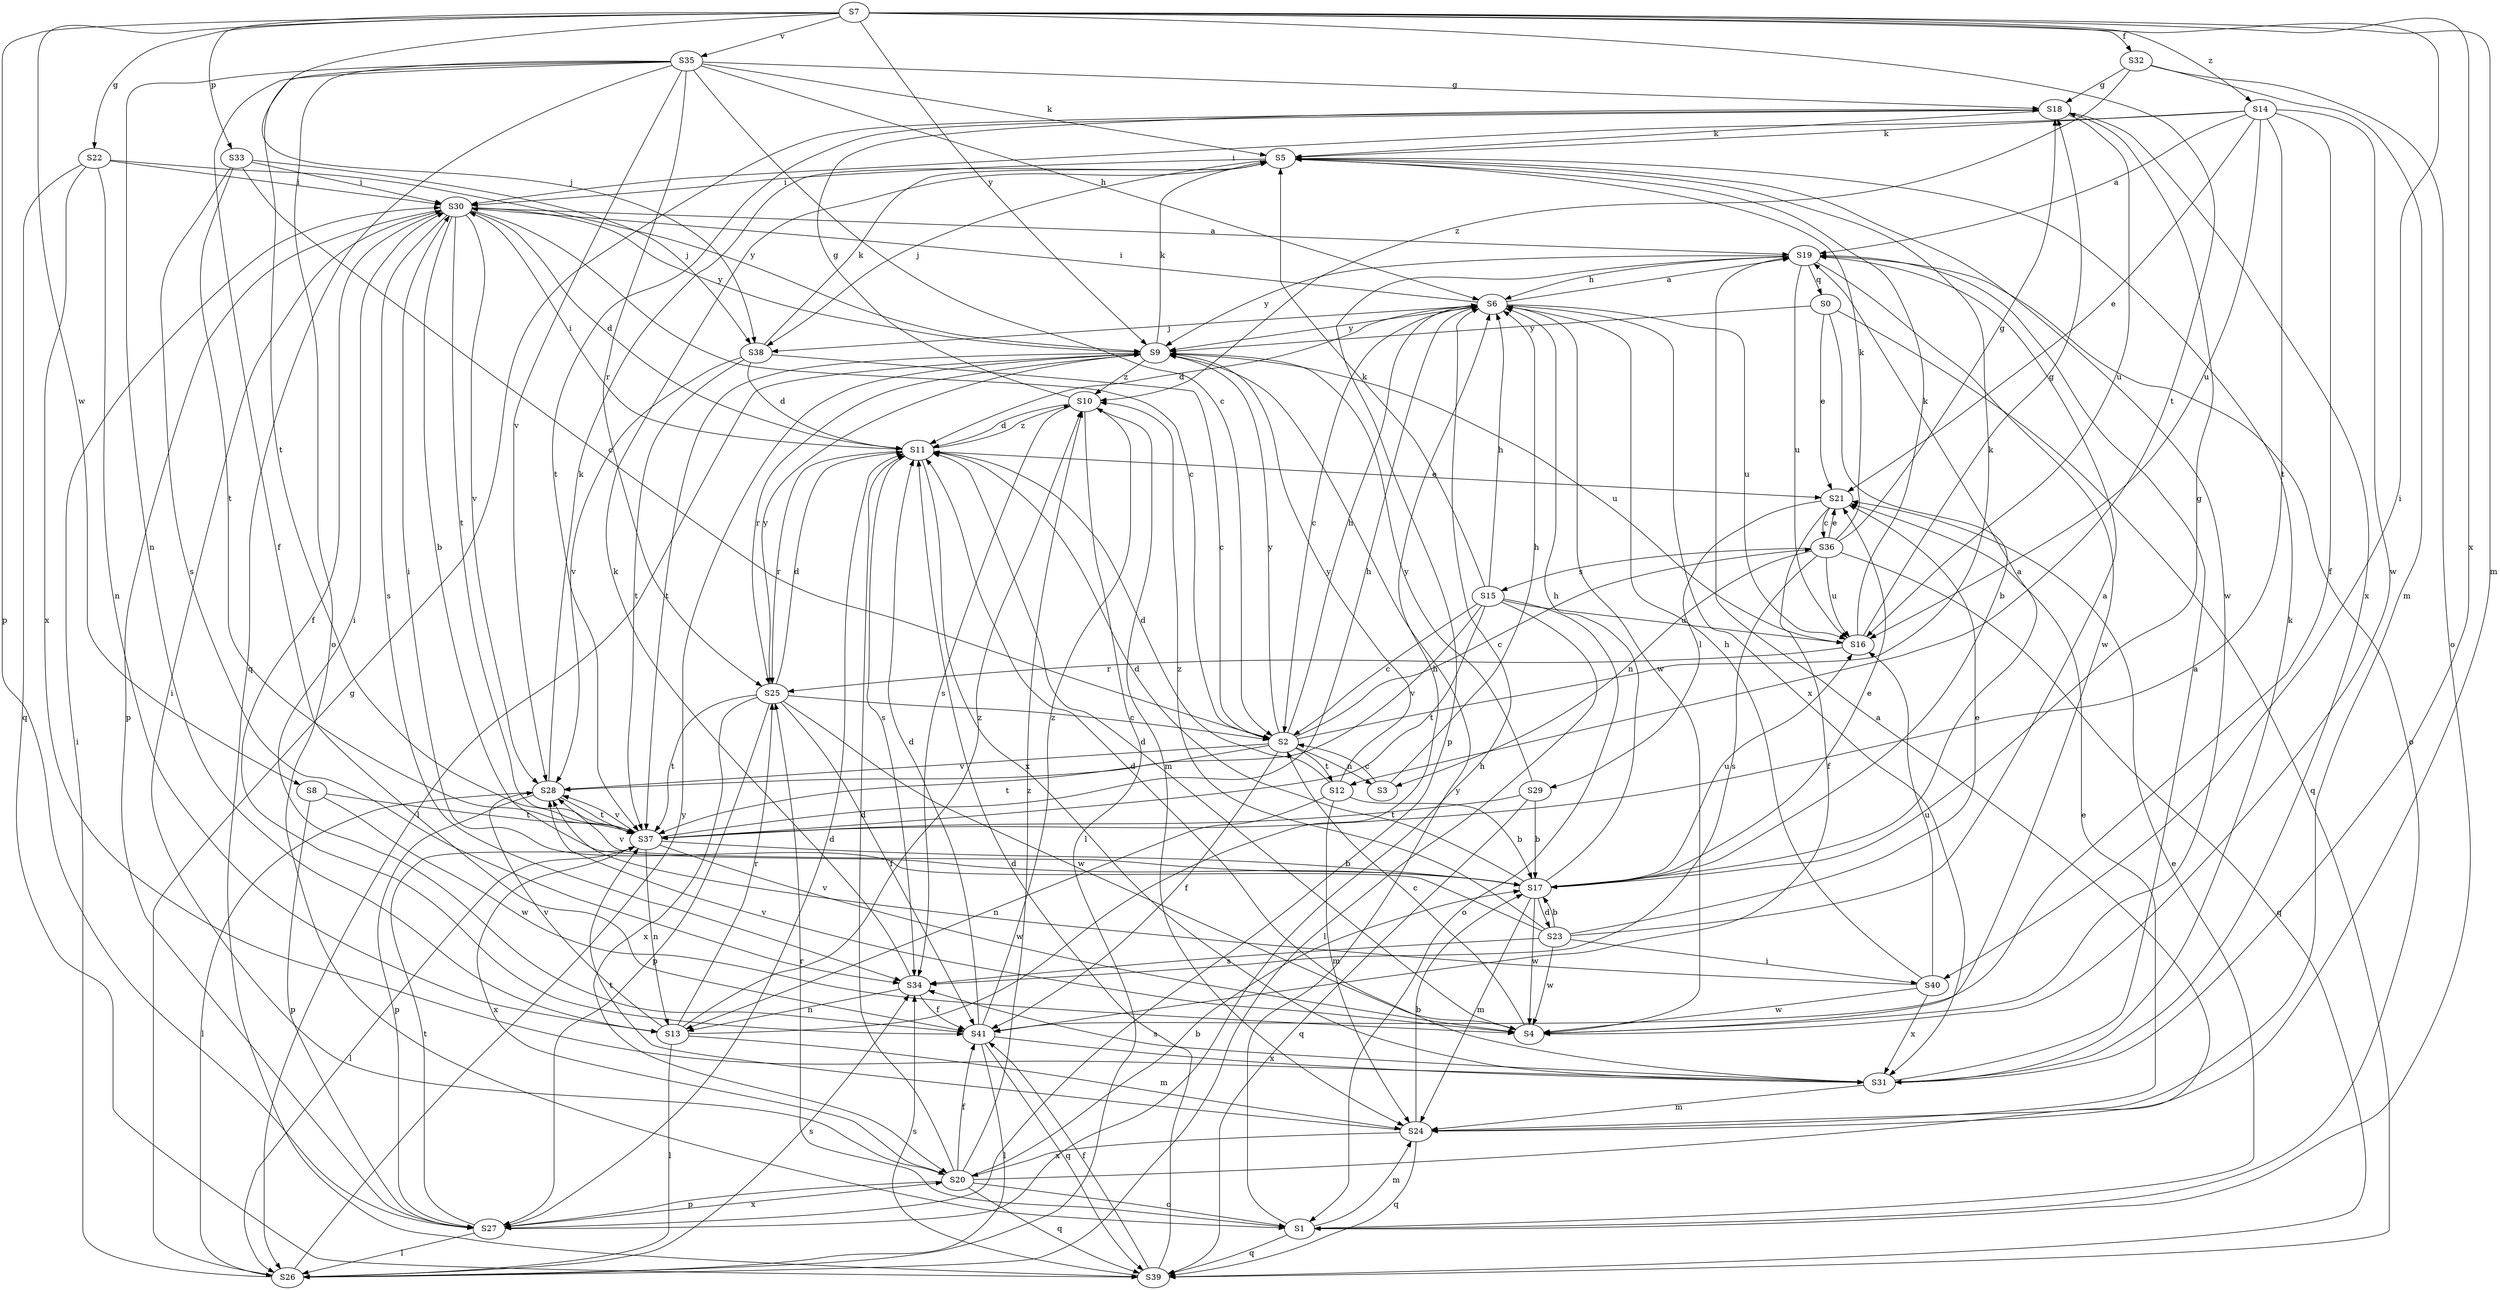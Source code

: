 strict digraph  {
S7;
S19;
S17;
S36;
S2;
S23;
S11;
S21;
S32;
S41;
S22;
S18;
S6;
S40;
S30;
S38;
S5;
S29;
S26;
S24;
S3;
S13;
S1;
S33;
S27;
S0;
S39;
S25;
S15;
S34;
S12;
S37;
S16;
S35;
S28;
S8;
S4;
S31;
S20;
S9;
S14;
S10;
S7 -> S32  [label=f];
S7 -> S22  [label=g];
S7 -> S40  [label=i];
S7 -> S38  [label=j];
S7 -> S24  [label=m];
S7 -> S33  [label=p];
S7 -> S27  [label=p];
S7 -> S12  [label=t];
S7 -> S35  [label=v];
S7 -> S8  [label=w];
S7 -> S31  [label=x];
S7 -> S9  [label=y];
S7 -> S14  [label=z];
S19 -> S6  [label=h];
S19 -> S1  [label=o];
S19 -> S27  [label=p];
S19 -> S0  [label=q];
S19 -> S16  [label=u];
S19 -> S4  [label=w];
S19 -> S9  [label=y];
S17 -> S19  [label=a];
S17 -> S23  [label=d];
S17 -> S11  [label=d];
S17 -> S21  [label=e];
S17 -> S18  [label=g];
S17 -> S6  [label=h];
S17 -> S24  [label=m];
S17 -> S16  [label=u];
S17 -> S28  [label=v];
S17 -> S4  [label=w];
S36 -> S21  [label=e];
S36 -> S18  [label=g];
S36 -> S5  [label=k];
S36 -> S3  [label=n];
S36 -> S39  [label=q];
S36 -> S15  [label=s];
S36 -> S34  [label=s];
S36 -> S16  [label=u];
S2 -> S36  [label=c];
S2 -> S41  [label=f];
S2 -> S6  [label=h];
S2 -> S5  [label=k];
S2 -> S3  [label=n];
S2 -> S12  [label=t];
S2 -> S37  [label=t];
S2 -> S28  [label=v];
S2 -> S9  [label=y];
S23 -> S19  [label=a];
S23 -> S17  [label=b];
S23 -> S21  [label=e];
S23 -> S40  [label=i];
S23 -> S30  [label=i];
S23 -> S34  [label=s];
S23 -> S4  [label=w];
S23 -> S10  [label=z];
S11 -> S21  [label=e];
S11 -> S30  [label=i];
S11 -> S25  [label=r];
S11 -> S34  [label=s];
S11 -> S31  [label=x];
S11 -> S10  [label=z];
S21 -> S36  [label=c];
S21 -> S41  [label=f];
S21 -> S29  [label=l];
S32 -> S18  [label=g];
S32 -> S24  [label=m];
S32 -> S1  [label=o];
S32 -> S10  [label=z];
S41 -> S11  [label=d];
S41 -> S30  [label=i];
S41 -> S26  [label=l];
S41 -> S39  [label=q];
S41 -> S31  [label=x];
S41 -> S10  [label=z];
S22 -> S30  [label=i];
S22 -> S13  [label=n];
S22 -> S39  [label=q];
S22 -> S31  [label=x];
S22 -> S9  [label=y];
S18 -> S5  [label=k];
S18 -> S37  [label=t];
S18 -> S16  [label=u];
S18 -> S31  [label=x];
S6 -> S19  [label=a];
S6 -> S2  [label=c];
S6 -> S11  [label=d];
S6 -> S30  [label=i];
S6 -> S38  [label=j];
S6 -> S16  [label=u];
S6 -> S4  [label=w];
S6 -> S31  [label=x];
S6 -> S9  [label=y];
S40 -> S6  [label=h];
S40 -> S16  [label=u];
S40 -> S28  [label=v];
S40 -> S4  [label=w];
S40 -> S31  [label=x];
S30 -> S19  [label=a];
S30 -> S17  [label=b];
S30 -> S2  [label=c];
S30 -> S11  [label=d];
S30 -> S41  [label=f];
S30 -> S27  [label=p];
S30 -> S34  [label=s];
S30 -> S37  [label=t];
S30 -> S28  [label=v];
S30 -> S9  [label=y];
S38 -> S2  [label=c];
S38 -> S11  [label=d];
S38 -> S5  [label=k];
S38 -> S37  [label=t];
S38 -> S28  [label=v];
S5 -> S30  [label=i];
S5 -> S38  [label=j];
S5 -> S4  [label=w];
S29 -> S17  [label=b];
S29 -> S39  [label=q];
S29 -> S37  [label=t];
S29 -> S9  [label=y];
S26 -> S18  [label=g];
S26 -> S30  [label=i];
S26 -> S34  [label=s];
S26 -> S9  [label=y];
S24 -> S17  [label=b];
S24 -> S21  [label=e];
S24 -> S39  [label=q];
S24 -> S37  [label=t];
S24 -> S20  [label=x];
S3 -> S2  [label=c];
S3 -> S6  [label=h];
S13 -> S6  [label=h];
S13 -> S26  [label=l];
S13 -> S24  [label=m];
S13 -> S25  [label=r];
S13 -> S28  [label=v];
S13 -> S10  [label=z];
S1 -> S21  [label=e];
S1 -> S24  [label=m];
S1 -> S39  [label=q];
S1 -> S25  [label=r];
S1 -> S9  [label=y];
S33 -> S2  [label=c];
S33 -> S30  [label=i];
S33 -> S38  [label=j];
S33 -> S34  [label=s];
S33 -> S37  [label=t];
S27 -> S11  [label=d];
S27 -> S6  [label=h];
S27 -> S26  [label=l];
S27 -> S37  [label=t];
S27 -> S20  [label=x];
S0 -> S17  [label=b];
S0 -> S21  [label=e];
S0 -> S39  [label=q];
S0 -> S9  [label=y];
S39 -> S11  [label=d];
S39 -> S41  [label=f];
S39 -> S34  [label=s];
S25 -> S2  [label=c];
S25 -> S11  [label=d];
S25 -> S41  [label=f];
S25 -> S27  [label=p];
S25 -> S37  [label=t];
S25 -> S4  [label=w];
S25 -> S20  [label=x];
S25 -> S9  [label=y];
S15 -> S2  [label=c];
S15 -> S6  [label=h];
S15 -> S5  [label=k];
S15 -> S26  [label=l];
S15 -> S1  [label=o];
S15 -> S37  [label=t];
S15 -> S16  [label=u];
S15 -> S28  [label=v];
S34 -> S41  [label=f];
S34 -> S5  [label=k];
S34 -> S13  [label=n];
S12 -> S17  [label=b];
S12 -> S11  [label=d];
S12 -> S24  [label=m];
S12 -> S13  [label=n];
S12 -> S9  [label=y];
S37 -> S17  [label=b];
S37 -> S6  [label=h];
S37 -> S26  [label=l];
S37 -> S13  [label=n];
S37 -> S28  [label=v];
S37 -> S4  [label=w];
S37 -> S20  [label=x];
S16 -> S18  [label=g];
S16 -> S5  [label=k];
S16 -> S25  [label=r];
S35 -> S2  [label=c];
S35 -> S41  [label=f];
S35 -> S18  [label=g];
S35 -> S6  [label=h];
S35 -> S5  [label=k];
S35 -> S13  [label=n];
S35 -> S1  [label=o];
S35 -> S39  [label=q];
S35 -> S25  [label=r];
S35 -> S37  [label=t];
S35 -> S28  [label=v];
S28 -> S5  [label=k];
S28 -> S26  [label=l];
S28 -> S27  [label=p];
S28 -> S37  [label=t];
S8 -> S27  [label=p];
S8 -> S37  [label=t];
S8 -> S4  [label=w];
S4 -> S2  [label=c];
S4 -> S11  [label=d];
S4 -> S28  [label=v];
S31 -> S19  [label=a];
S31 -> S11  [label=d];
S31 -> S5  [label=k];
S31 -> S24  [label=m];
S31 -> S34  [label=s];
S20 -> S19  [label=a];
S20 -> S17  [label=b];
S20 -> S11  [label=d];
S20 -> S41  [label=f];
S20 -> S30  [label=i];
S20 -> S1  [label=o];
S20 -> S27  [label=p];
S20 -> S39  [label=q];
S20 -> S10  [label=z];
S9 -> S5  [label=k];
S9 -> S26  [label=l];
S9 -> S25  [label=r];
S9 -> S37  [label=t];
S9 -> S16  [label=u];
S9 -> S10  [label=z];
S14 -> S19  [label=a];
S14 -> S21  [label=e];
S14 -> S41  [label=f];
S14 -> S30  [label=i];
S14 -> S5  [label=k];
S14 -> S37  [label=t];
S14 -> S16  [label=u];
S14 -> S4  [label=w];
S10 -> S11  [label=d];
S10 -> S18  [label=g];
S10 -> S26  [label=l];
S10 -> S24  [label=m];
S10 -> S34  [label=s];
}

